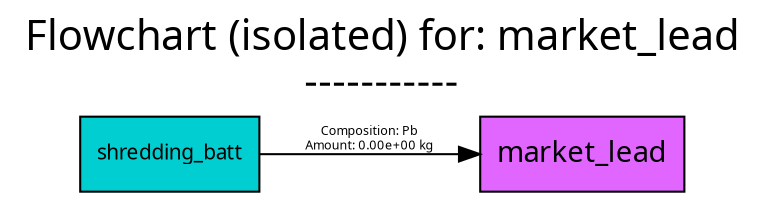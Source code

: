 digraph {
	graph [bb="0,0,326,88",
		font=Cabin,
		fontname=Cabin,
		fontsize=20,
		label="Flowchart (isolated) for: market_lead
-----------",
		labeljust=c,
		labelloc=tc,
		lheight=0.61,
		lp="163,62",
		lwidth=4.31,
		nodesep=0.6,
		rankdir=LR,
		ranksep=0.6
	];
	node [label="\N"];
	market_lead	[fillcolor=mediumorchid1,
		fontname=Cabin,
		fontsize=14,
		height=0.5,
		pos="255,18",
		shape=box,
		style=filled,
		width=1.2639];
	shredding_batt	[fillcolor=darkturquoise,
		fontname=Cabin,
		fontsize=10,
		height=0.5,
		pos="65.5,18",
		shape=box,
		style=filled,
		width=1.1111];
	shredding_batt -> market_lead	[color=black,
		fontname=Cabin,
		fontsize=6,
		label="Composition: Pb
Amount: 0.00e+00 kg",
		lp="157.5,25",
		pos="e,209.49,18 105.81,18 132.89,18 169.26,18 199.19,18"];
}
